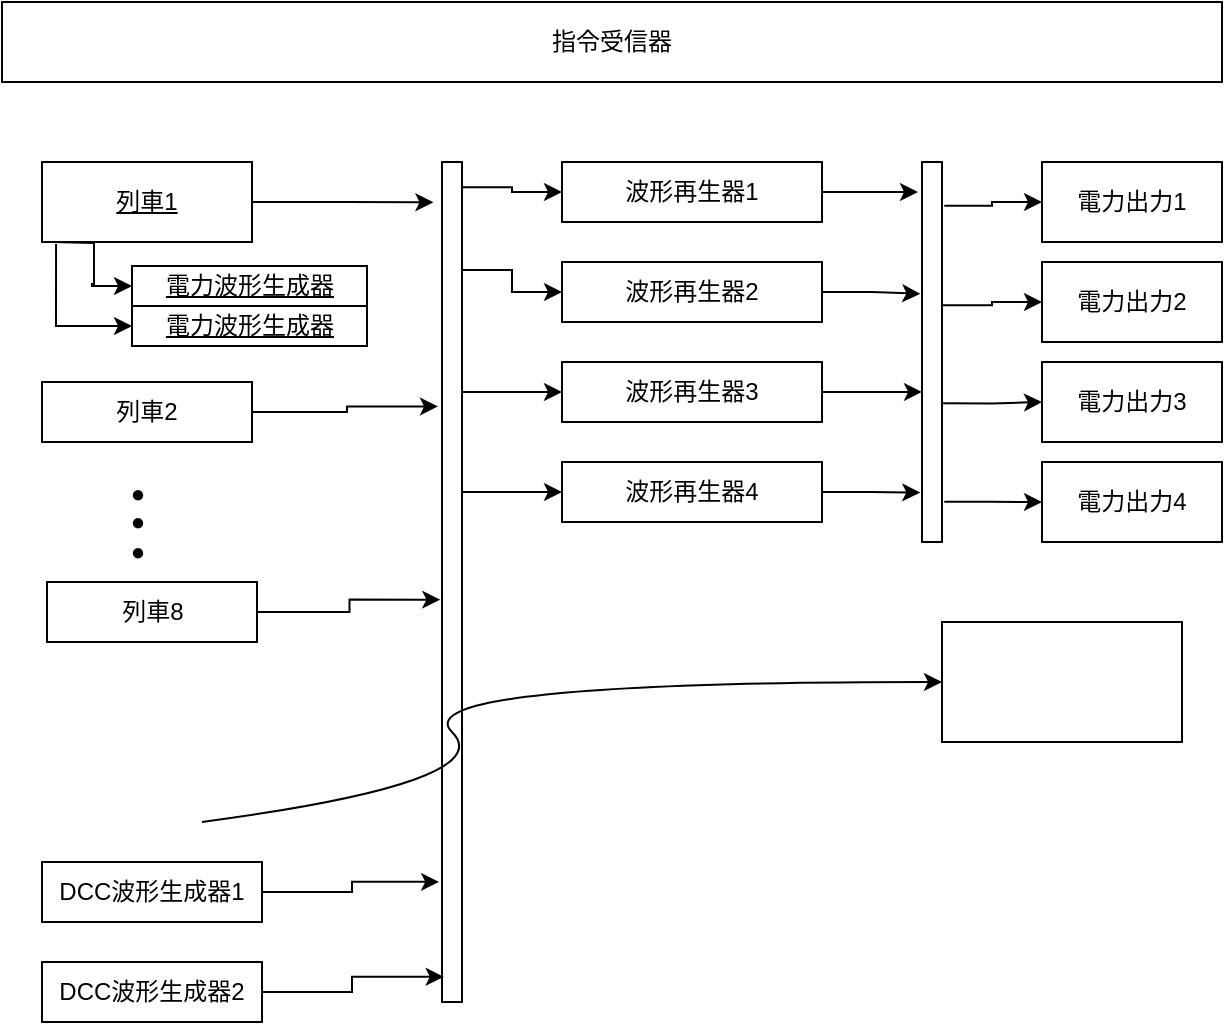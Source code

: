 <mxfile compressed="false" version="13.4.4" type="device" pages="3">
  <diagram id="2jaEJFF6elMT00x7Npk3" name="構成図">
    <mxGraphModel dx="927" dy="485" grid="1" gridSize="10" guides="1" tooltips="1" connect="1" arrows="1" fold="1" page="0" pageScale="1" pageWidth="827" pageHeight="1169" math="0" shadow="0">
      <root>
        <mxCell id="0" />
        <mxCell id="1" parent="0" />
        <mxCell id="iJYgWhPtFce2tys1Y7oZ-6" style="edgeStyle=orthogonalEdgeStyle;rounded=0;orthogonalLoop=1;jettySize=auto;html=1;exitX=1;exitY=0.5;exitDx=0;exitDy=0;entryX=-0.2;entryY=0.079;entryDx=0;entryDy=0;entryPerimeter=0;" edge="1" parent="1" source="NftZhDehfQGxZf9ifYOg-50" target="iJYgWhPtFce2tys1Y7oZ-4">
          <mxGeometry relative="1" as="geometry" />
        </mxCell>
        <mxCell id="NftZhDehfQGxZf9ifYOg-50" value="波形再生器1" style="rounded=0;whiteSpace=wrap;html=1;" vertex="1" parent="1">
          <mxGeometry x="320" y="120" width="130" height="30" as="geometry" />
        </mxCell>
        <mxCell id="NftZhDehfQGxZf9ifYOg-52" value="指令受信器" style="rounded=0;whiteSpace=wrap;html=1;" vertex="1" parent="1">
          <mxGeometry x="40" y="40" width="610" height="40" as="geometry" />
        </mxCell>
        <mxCell id="iJYgWhPtFce2tys1Y7oZ-7" style="edgeStyle=orthogonalEdgeStyle;rounded=0;orthogonalLoop=1;jettySize=auto;html=1;exitX=1;exitY=0.5;exitDx=0;exitDy=0;entryX=-0.086;entryY=0.347;entryDx=0;entryDy=0;entryPerimeter=0;" edge="1" parent="1" source="UU_XJYvqLgQKM5CV62Wv-8" target="iJYgWhPtFce2tys1Y7oZ-4">
          <mxGeometry relative="1" as="geometry" />
        </mxCell>
        <mxCell id="UU_XJYvqLgQKM5CV62Wv-8" value="波形再生器2" style="rounded=0;whiteSpace=wrap;html=1;" vertex="1" parent="1">
          <mxGeometry x="320" y="170" width="130" height="30" as="geometry" />
        </mxCell>
        <mxCell id="iJYgWhPtFce2tys1Y7oZ-8" style="edgeStyle=orthogonalEdgeStyle;rounded=0;orthogonalLoop=1;jettySize=auto;html=1;exitX=1;exitY=0.5;exitDx=0;exitDy=0;entryX=0;entryY=0.605;entryDx=0;entryDy=0;entryPerimeter=0;" edge="1" parent="1" source="UU_XJYvqLgQKM5CV62Wv-9" target="iJYgWhPtFce2tys1Y7oZ-4">
          <mxGeometry relative="1" as="geometry" />
        </mxCell>
        <mxCell id="UU_XJYvqLgQKM5CV62Wv-9" value="波形再生器3" style="rounded=0;whiteSpace=wrap;html=1;" vertex="1" parent="1">
          <mxGeometry x="320" y="220" width="130" height="30" as="geometry" />
        </mxCell>
        <mxCell id="iJYgWhPtFce2tys1Y7oZ-9" style="edgeStyle=orthogonalEdgeStyle;rounded=0;orthogonalLoop=1;jettySize=auto;html=1;exitX=1;exitY=0.5;exitDx=0;exitDy=0;entryX=-0.086;entryY=0.87;entryDx=0;entryDy=0;entryPerimeter=0;" edge="1" parent="1" source="UU_XJYvqLgQKM5CV62Wv-10" target="iJYgWhPtFce2tys1Y7oZ-4">
          <mxGeometry relative="1" as="geometry" />
        </mxCell>
        <mxCell id="UU_XJYvqLgQKM5CV62Wv-10" value="波形再生器4" style="rounded=0;whiteSpace=wrap;html=1;" vertex="1" parent="1">
          <mxGeometry x="320" y="270" width="130" height="30" as="geometry" />
        </mxCell>
        <mxCell id="UU_XJYvqLgQKM5CV62Wv-13" style="edgeStyle=orthogonalEdgeStyle;rounded=0;orthogonalLoop=1;jettySize=auto;html=1;exitX=0.886;exitY=0.03;exitDx=0;exitDy=0;entryX=0;entryY=0.5;entryDx=0;entryDy=0;exitPerimeter=0;" edge="1" parent="1" source="UU_XJYvqLgQKM5CV62Wv-12" target="NftZhDehfQGxZf9ifYOg-50">
          <mxGeometry relative="1" as="geometry" />
        </mxCell>
        <mxCell id="UU_XJYvqLgQKM5CV62Wv-14" style="edgeStyle=orthogonalEdgeStyle;rounded=0;orthogonalLoop=1;jettySize=auto;html=1;exitX=0.8;exitY=0.169;exitDx=0;exitDy=0;entryX=0;entryY=0.5;entryDx=0;entryDy=0;exitPerimeter=0;" edge="1" parent="1" source="UU_XJYvqLgQKM5CV62Wv-12" target="UU_XJYvqLgQKM5CV62Wv-8">
          <mxGeometry relative="1" as="geometry">
            <Array as="points">
              <mxPoint x="295" y="174" />
            </Array>
          </mxGeometry>
        </mxCell>
        <mxCell id="UU_XJYvqLgQKM5CV62Wv-15" style="edgeStyle=orthogonalEdgeStyle;rounded=0;orthogonalLoop=1;jettySize=auto;html=1;exitX=1;exitY=0.25;exitDx=0;exitDy=0;entryX=0;entryY=0.5;entryDx=0;entryDy=0;" edge="1" parent="1" source="UU_XJYvqLgQKM5CV62Wv-12" target="UU_XJYvqLgQKM5CV62Wv-9">
          <mxGeometry relative="1" as="geometry">
            <Array as="points">
              <mxPoint x="270" y="235" />
            </Array>
          </mxGeometry>
        </mxCell>
        <mxCell id="UU_XJYvqLgQKM5CV62Wv-16" style="edgeStyle=orthogonalEdgeStyle;rounded=0;orthogonalLoop=1;jettySize=auto;html=1;exitX=0.714;exitY=0.321;exitDx=0;exitDy=0;entryX=0;entryY=0.5;entryDx=0;entryDy=0;exitPerimeter=0;" edge="1" parent="1" source="UU_XJYvqLgQKM5CV62Wv-12" target="UU_XJYvqLgQKM5CV62Wv-10">
          <mxGeometry relative="1" as="geometry">
            <Array as="points">
              <mxPoint x="267" y="285" />
            </Array>
          </mxGeometry>
        </mxCell>
        <mxCell id="UU_XJYvqLgQKM5CV62Wv-12" value="" style="rounded=0;whiteSpace=wrap;html=1;shadow=0;glass=0;sketch=0;" vertex="1" parent="1">
          <mxGeometry x="260" y="120" width="10" height="420" as="geometry" />
        </mxCell>
        <mxCell id="UU_XJYvqLgQKM5CV62Wv-27" style="edgeStyle=orthogonalEdgeStyle;rounded=0;orthogonalLoop=1;jettySize=auto;html=1;exitX=1;exitY=0.5;exitDx=0;exitDy=0;entryX=-0.143;entryY=0.857;entryDx=0;entryDy=0;entryPerimeter=0;" edge="1" parent="1" source="UU_XJYvqLgQKM5CV62Wv-19" target="UU_XJYvqLgQKM5CV62Wv-12">
          <mxGeometry relative="1" as="geometry" />
        </mxCell>
        <mxCell id="UU_XJYvqLgQKM5CV62Wv-19" value="DCC波形生成器1" style="rounded=0;whiteSpace=wrap;html=1;shadow=0;glass=0;sketch=0;" vertex="1" parent="1">
          <mxGeometry x="60" y="470" width="110" height="30" as="geometry" />
        </mxCell>
        <mxCell id="UU_XJYvqLgQKM5CV62Wv-28" style="edgeStyle=orthogonalEdgeStyle;rounded=0;orthogonalLoop=1;jettySize=auto;html=1;exitX=1;exitY=0.5;exitDx=0;exitDy=0;entryX=0.086;entryY=0.97;entryDx=0;entryDy=0;entryPerimeter=0;" edge="1" parent="1" source="UU_XJYvqLgQKM5CV62Wv-20" target="UU_XJYvqLgQKM5CV62Wv-12">
          <mxGeometry relative="1" as="geometry" />
        </mxCell>
        <mxCell id="UU_XJYvqLgQKM5CV62Wv-20" value="DCC波形生成器2" style="rounded=0;whiteSpace=wrap;html=1;shadow=0;glass=0;sketch=0;" vertex="1" parent="1">
          <mxGeometry x="60" y="520" width="110" height="30" as="geometry" />
        </mxCell>
        <mxCell id="iJYgWhPtFce2tys1Y7oZ-18" style="edgeStyle=orthogonalEdgeStyle;rounded=0;orthogonalLoop=1;jettySize=auto;html=1;exitX=1;exitY=0.5;exitDx=0;exitDy=0;entryX=-0.2;entryY=0.291;entryDx=0;entryDy=0;entryPerimeter=0;" edge="1" parent="1" source="UU_XJYvqLgQKM5CV62Wv-22" target="UU_XJYvqLgQKM5CV62Wv-12">
          <mxGeometry relative="1" as="geometry" />
        </mxCell>
        <mxCell id="UU_XJYvqLgQKM5CV62Wv-22" value="列車2" style="rounded=0;whiteSpace=wrap;html=1;shadow=0;glass=0;sketch=0;" vertex="1" parent="1">
          <mxGeometry x="60" y="230" width="105" height="30" as="geometry" />
        </mxCell>
        <mxCell id="iJYgWhPtFce2tys1Y7oZ-20" style="edgeStyle=orthogonalEdgeStyle;rounded=0;orthogonalLoop=1;jettySize=auto;html=1;exitX=1;exitY=0.5;exitDx=0;exitDy=0;entryX=-0.086;entryY=0.521;entryDx=0;entryDy=0;entryPerimeter=0;" edge="1" parent="1" source="UU_XJYvqLgQKM5CV62Wv-23" target="UU_XJYvqLgQKM5CV62Wv-12">
          <mxGeometry relative="1" as="geometry" />
        </mxCell>
        <mxCell id="UU_XJYvqLgQKM5CV62Wv-23" value="列車8" style="rounded=0;whiteSpace=wrap;html=1;shadow=0;glass=0;sketch=0;" vertex="1" parent="1">
          <mxGeometry x="62.5" y="330" width="105" height="30" as="geometry" />
        </mxCell>
        <mxCell id="UU_XJYvqLgQKM5CV62Wv-24" value="●&lt;br&gt;●&lt;br&gt;●" style="text;html=1;strokeColor=none;fillColor=none;align=center;verticalAlign=middle;whiteSpace=wrap;rounded=0;shadow=0;glass=0;sketch=0;" vertex="1" parent="1">
          <mxGeometry x="87.5" y="290" width="40" height="20" as="geometry" />
        </mxCell>
        <mxCell id="iJYgWhPtFce2tys1Y7oZ-10" style="edgeStyle=orthogonalEdgeStyle;rounded=0;orthogonalLoop=1;jettySize=auto;html=1;exitX=1.114;exitY=0.115;exitDx=0;exitDy=0;entryX=0;entryY=0.5;entryDx=0;entryDy=0;exitPerimeter=0;" edge="1" parent="1" source="iJYgWhPtFce2tys1Y7oZ-4" target="NftZhDehfQGxZf9ifYOg-51">
          <mxGeometry relative="1" as="geometry" />
        </mxCell>
        <mxCell id="iJYgWhPtFce2tys1Y7oZ-11" style="edgeStyle=orthogonalEdgeStyle;rounded=0;orthogonalLoop=1;jettySize=auto;html=1;exitX=1;exitY=0.377;exitDx=0;exitDy=0;entryX=0;entryY=0.5;entryDx=0;entryDy=0;exitPerimeter=0;" edge="1" parent="1" source="iJYgWhPtFce2tys1Y7oZ-4" target="iJYgWhPtFce2tys1Y7oZ-1">
          <mxGeometry relative="1" as="geometry" />
        </mxCell>
        <mxCell id="iJYgWhPtFce2tys1Y7oZ-12" style="edgeStyle=orthogonalEdgeStyle;rounded=0;orthogonalLoop=1;jettySize=auto;html=1;exitX=1.057;exitY=0.635;exitDx=0;exitDy=0;entryX=0;entryY=0.5;entryDx=0;entryDy=0;exitPerimeter=0;" edge="1" parent="1" source="iJYgWhPtFce2tys1Y7oZ-4" target="iJYgWhPtFce2tys1Y7oZ-2">
          <mxGeometry relative="1" as="geometry" />
        </mxCell>
        <mxCell id="iJYgWhPtFce2tys1Y7oZ-13" style="edgeStyle=orthogonalEdgeStyle;rounded=0;orthogonalLoop=1;jettySize=auto;html=1;exitX=1.114;exitY=0.894;exitDx=0;exitDy=0;entryX=0;entryY=0.5;entryDx=0;entryDy=0;exitPerimeter=0;" edge="1" parent="1" source="iJYgWhPtFce2tys1Y7oZ-4" target="iJYgWhPtFce2tys1Y7oZ-3">
          <mxGeometry relative="1" as="geometry" />
        </mxCell>
        <mxCell id="iJYgWhPtFce2tys1Y7oZ-4" value="" style="rounded=0;whiteSpace=wrap;html=1;shadow=0;glass=0;sketch=0;" vertex="1" parent="1">
          <mxGeometry x="500" y="120" width="10" height="190" as="geometry" />
        </mxCell>
        <mxCell id="NftZhDehfQGxZf9ifYOg-51" value="電力出力1" style="rounded=0;whiteSpace=wrap;html=1;" vertex="1" parent="1">
          <mxGeometry x="560" y="120" width="90" height="40" as="geometry" />
        </mxCell>
        <mxCell id="iJYgWhPtFce2tys1Y7oZ-1" value="電力出力2" style="rounded=0;whiteSpace=wrap;html=1;" vertex="1" parent="1">
          <mxGeometry x="560" y="170" width="90" height="40" as="geometry" />
        </mxCell>
        <mxCell id="iJYgWhPtFce2tys1Y7oZ-2" value="電力出力3" style="rounded=0;whiteSpace=wrap;html=1;" vertex="1" parent="1">
          <mxGeometry x="560" y="220" width="90" height="40" as="geometry" />
        </mxCell>
        <mxCell id="iJYgWhPtFce2tys1Y7oZ-3" value="電力出力4" style="rounded=0;whiteSpace=wrap;html=1;" vertex="1" parent="1">
          <mxGeometry x="560" y="270" width="90" height="40" as="geometry" />
        </mxCell>
        <mxCell id="UU_XJYvqLgQKM5CV62Wv-6" style="edgeStyle=orthogonalEdgeStyle;rounded=0;orthogonalLoop=1;jettySize=auto;html=1;entryX=0;entryY=0.5;entryDx=0;entryDy=0;fontStyle=4" edge="1" parent="1" target="UU_XJYvqLgQKM5CV62Wv-3">
          <mxGeometry relative="1" as="geometry">
            <mxPoint x="65" y="160" as="sourcePoint" />
          </mxGeometry>
        </mxCell>
        <mxCell id="iJYgWhPtFce2tys1Y7oZ-17" style="edgeStyle=orthogonalEdgeStyle;rounded=0;orthogonalLoop=1;jettySize=auto;html=1;exitX=1;exitY=0.5;exitDx=0;exitDy=0;entryX=-0.429;entryY=0.048;entryDx=0;entryDy=0;entryPerimeter=0;" edge="1" parent="1" source="UU_XJYvqLgQKM5CV62Wv-2" target="UU_XJYvqLgQKM5CV62Wv-12">
          <mxGeometry relative="1" as="geometry" />
        </mxCell>
        <mxCell id="UU_XJYvqLgQKM5CV62Wv-2" value="列車1" style="rounded=0;whiteSpace=wrap;html=1;shadow=0;glass=0;sketch=0;fontStyle=4" vertex="1" parent="1">
          <mxGeometry x="60" y="120" width="105" height="40" as="geometry" />
        </mxCell>
        <mxCell id="UU_XJYvqLgQKM5CV62Wv-3" value="電力波形生成器" style="rounded=0;whiteSpace=wrap;html=1;shadow=0;glass=0;sketch=0;fontStyle=4" vertex="1" parent="1">
          <mxGeometry x="105" y="172" width="117.5" height="20" as="geometry" />
        </mxCell>
        <mxCell id="UU_XJYvqLgQKM5CV62Wv-4" value="電力波形生成器" style="rounded=0;whiteSpace=wrap;html=1;shadow=0;glass=0;sketch=0;fontStyle=4" vertex="1" parent="1">
          <mxGeometry x="105" y="192" width="117.5" height="20" as="geometry" />
        </mxCell>
        <mxCell id="UU_XJYvqLgQKM5CV62Wv-7" style="edgeStyle=orthogonalEdgeStyle;rounded=0;orthogonalLoop=1;jettySize=auto;html=1;exitX=0.067;exitY=1.025;exitDx=0;exitDy=0;entryX=0;entryY=0.5;entryDx=0;entryDy=0;exitPerimeter=0;fontStyle=4" edge="1" parent="1" source="UU_XJYvqLgQKM5CV62Wv-2" target="UU_XJYvqLgQKM5CV62Wv-4">
          <mxGeometry relative="1" as="geometry" />
        </mxCell>
        <mxCell id="UU_XJYvqLgQKM5CV62Wv-11" style="edgeStyle=orthogonalEdgeStyle;rounded=0;orthogonalLoop=1;jettySize=auto;html=1;exitX=0.25;exitY=1;exitDx=0;exitDy=0;entryX=0.25;entryY=1;entryDx=0;entryDy=0;fontStyle=4" edge="1" parent="1" source="UU_XJYvqLgQKM5CV62Wv-2" target="UU_XJYvqLgQKM5CV62Wv-2">
          <mxGeometry relative="1" as="geometry" />
        </mxCell>
        <mxCell id="iJYgWhPtFce2tys1Y7oZ-22" value="" style="curved=1;endArrow=classic;html=1;" edge="1" parent="1" target="iJYgWhPtFce2tys1Y7oZ-23">
          <mxGeometry width="50" height="50" relative="1" as="geometry">
            <mxPoint x="140" y="450" as="sourcePoint" />
            <mxPoint x="290" y="380" as="targetPoint" />
            <Array as="points">
              <mxPoint x="290" y="430" />
              <mxPoint x="240" y="380" />
            </Array>
          </mxGeometry>
        </mxCell>
        <mxCell id="iJYgWhPtFce2tys1Y7oZ-23" value="" style="rounded=0;whiteSpace=wrap;html=1;" vertex="1" parent="1">
          <mxGeometry x="510" y="350" width="120" height="60" as="geometry" />
        </mxCell>
      </root>
    </mxGraphModel>
  </diagram>
  <diagram id="n3mS9vPz6F_c3xXIx07G" name="クラス図">
    <mxGraphModel dx="1327" dy="485" grid="1" gridSize="10" guides="1" tooltips="1" connect="1" arrows="1" fold="1" page="0" pageScale="1" pageWidth="827" pageHeight="1169" background="none" math="0" shadow="0">
      <root>
        <mxCell id="1h-r_A_dMQ0M1afdq_Zn-0" />
        <mxCell id="1h-r_A_dMQ0M1afdq_Zn-1" parent="1h-r_A_dMQ0M1afdq_Zn-0" />
        <mxCell id="1h-r_A_dMQ0M1afdq_Zn-2" value="列車" style="swimlane;fontStyle=0;childLayout=stackLayout;horizontal=1;startSize=26;fillColor=none;horizontalStack=0;resizeParent=1;resizeParentMax=0;resizeLast=0;collapsible=1;marginBottom=0;" vertex="1" parent="1h-r_A_dMQ0M1afdq_Zn-1">
          <mxGeometry x="80" y="70" width="180" height="258" as="geometry">
            <mxRectangle x="70" y="70" width="60" height="26" as="alternateBounds" />
          </mxGeometry>
        </mxCell>
        <mxCell id="OqO-5FwDdzpUF67l9lf4-7" value="+ 速度: float" style="text;strokeColor=none;fillColor=none;align=left;verticalAlign=top;spacingLeft=4;spacingRight=4;overflow=hidden;rotatable=0;points=[[0,0.5],[1,0.5]];portConstraint=eastwest;shadow=0;glass=0;sketch=0;" vertex="1" parent="1h-r_A_dMQ0M1afdq_Zn-2">
          <mxGeometry y="26" width="180" height="26" as="geometry" />
        </mxCell>
        <mxCell id="7OYIcMVaYCkG0HnnDKbP-6" value="+ 方向: int8_t" style="text;strokeColor=none;fillColor=none;align=left;verticalAlign=top;spacingLeft=4;spacingRight=4;overflow=hidden;rotatable=0;points=[[0,0.5],[1,0.5]];portConstraint=eastwest;" vertex="1" parent="1h-r_A_dMQ0M1afdq_Zn-2">
          <mxGeometry y="52" width="180" height="26" as="geometry" />
        </mxCell>
        <mxCell id="OqO-5FwDdzpUF67l9lf4-2" value="" style="line;strokeWidth=1;fillColor=none;align=left;verticalAlign=middle;spacingTop=-1;spacingLeft=3;spacingRight=3;rotatable=0;labelPosition=right;points=[];portConstraint=eastwest;shadow=0;glass=0;sketch=0;" vertex="1" parent="1h-r_A_dMQ0M1afdq_Zn-2">
          <mxGeometry y="78" width="180" height="8" as="geometry" />
        </mxCell>
        <mxCell id="7OYIcMVaYCkG0HnnDKbP-5" value="+ 波形生成器" style="text;strokeColor=none;fillColor=none;align=left;verticalAlign=top;spacingLeft=4;spacingRight=4;overflow=hidden;rotatable=0;points=[[0,0.5],[1,0.5]];portConstraint=eastwest;" vertex="1" parent="1h-r_A_dMQ0M1afdq_Zn-2">
          <mxGeometry y="86" width="180" height="26" as="geometry" />
        </mxCell>
        <mxCell id="C7HTw3OPU88ucNkPCg-P-0" value="+ 波形設定()" style="text;strokeColor=none;fillColor=none;align=left;verticalAlign=top;spacingLeft=4;spacingRight=4;overflow=hidden;rotatable=0;points=[[0,0.5],[1,0.5]];portConstraint=eastwest;" vertex="1" parent="1h-r_A_dMQ0M1afdq_Zn-2">
          <mxGeometry y="112" width="180" height="26" as="geometry" />
        </mxCell>
        <mxCell id="1h-r_A_dMQ0M1afdq_Zn-5" value="+ 波形生成()" style="text;strokeColor=none;fillColor=none;align=left;verticalAlign=top;spacingLeft=4;spacingRight=4;overflow=hidden;rotatable=0;points=[[0,0.5],[1,0.5]];portConstraint=eastwest;" vertex="1" parent="1h-r_A_dMQ0M1afdq_Zn-2">
          <mxGeometry y="138" width="180" height="26" as="geometry" />
        </mxCell>
        <mxCell id="OqO-5FwDdzpUF67l9lf4-9" value="" style="line;strokeWidth=1;fillColor=none;align=left;verticalAlign=middle;spacingTop=-1;spacingLeft=3;spacingRight=3;rotatable=0;labelPosition=right;points=[];portConstraint=eastwest;" vertex="1" parent="1h-r_A_dMQ0M1afdq_Zn-2">
          <mxGeometry y="164" width="180" height="8" as="geometry" />
        </mxCell>
        <mxCell id="1h-r_A_dMQ0M1afdq_Zn-4" value="+ 基底電圧: float" style="text;strokeColor=none;fillColor=none;align=left;verticalAlign=top;spacingLeft=4;spacingRight=4;overflow=hidden;rotatable=0;points=[[0,0.5],[1,0.5]];portConstraint=eastwest;" vertex="1" parent="1h-r_A_dMQ0M1afdq_Zn-2">
          <mxGeometry y="172" width="180" height="26" as="geometry" />
        </mxCell>
        <mxCell id="OqO-5FwDdzpUF67l9lf4-10" value="+ 頂圧時速: float" style="text;strokeColor=none;fillColor=none;align=left;verticalAlign=top;spacingLeft=4;spacingRight=4;overflow=hidden;rotatable=0;points=[[0,0.5],[1,0.5]];portConstraint=eastwest;" vertex="1" parent="1h-r_A_dMQ0M1afdq_Zn-2">
          <mxGeometry y="198" width="180" height="26" as="geometry" />
        </mxCell>
        <mxCell id="7OYIcMVaYCkG0HnnDKbP-1" value="" style="line;strokeWidth=1;fillColor=none;align=left;verticalAlign=middle;spacingTop=-1;spacingLeft=3;spacingRight=3;rotatable=0;labelPosition=right;points=[];portConstraint=eastwest;" vertex="1" parent="1h-r_A_dMQ0M1afdq_Zn-2">
          <mxGeometry y="224" width="180" height="8" as="geometry" />
        </mxCell>
        <mxCell id="1h-r_A_dMQ0M1afdq_Zn-3" value="+ 電圧: float" style="text;strokeColor=none;fillColor=none;align=left;verticalAlign=top;spacingLeft=4;spacingRight=4;overflow=hidden;rotatable=0;points=[[0,0.5],[1,0.5]];portConstraint=eastwest;" vertex="1" parent="1h-r_A_dMQ0M1afdq_Zn-2">
          <mxGeometry y="232" width="180" height="26" as="geometry" />
        </mxCell>
        <mxCell id="7OYIcMVaYCkG0HnnDKbP-7" value="波形再生器" style="swimlane;fontStyle=0;childLayout=stackLayout;horizontal=1;startSize=26;fillColor=none;horizontalStack=0;resizeParent=1;resizeParentMax=0;resizeLast=0;collapsible=1;marginBottom=0;" vertex="1" parent="1h-r_A_dMQ0M1afdq_Zn-1">
          <mxGeometry x="550" y="70" width="180" height="104" as="geometry" />
        </mxCell>
        <mxCell id="7OYIcMVaYCkG0HnnDKbP-8" value="+ 生成器: 波形生成器 *" style="text;strokeColor=none;fillColor=none;align=left;verticalAlign=top;spacingLeft=4;spacingRight=4;overflow=hidden;rotatable=0;points=[[0,0.5],[1,0.5]];portConstraint=eastwest;" vertex="1" parent="7OYIcMVaYCkG0HnnDKbP-7">
          <mxGeometry y="26" width="180" height="26" as="geometry" />
        </mxCell>
        <mxCell id="7OYIcMVaYCkG0HnnDKbP-9" value="+ バッファー処理()" style="text;strokeColor=none;fillColor=none;align=left;verticalAlign=top;spacingLeft=4;spacingRight=4;overflow=hidden;rotatable=0;points=[[0,0.5],[1,0.5]];portConstraint=eastwest;" vertex="1" parent="7OYIcMVaYCkG0HnnDKbP-7">
          <mxGeometry y="52" width="180" height="26" as="geometry" />
        </mxCell>
        <mxCell id="7OYIcMVaYCkG0HnnDKbP-10" value="+ サンプル処理()" style="text;strokeColor=none;fillColor=none;align=left;verticalAlign=top;spacingLeft=4;spacingRight=4;overflow=hidden;rotatable=0;points=[[0,0.5],[1,0.5]];portConstraint=eastwest;" vertex="1" parent="7OYIcMVaYCkG0HnnDKbP-7">
          <mxGeometry y="78" width="180" height="26" as="geometry" />
        </mxCell>
        <mxCell id="1h-r_A_dMQ0M1afdq_Zn-15" value="電力ポート" style="swimlane;fontStyle=0;childLayout=stackLayout;horizontal=1;startSize=26;fillColor=none;horizontalStack=0;resizeParent=1;resizeParentMax=0;resizeLast=0;collapsible=1;marginBottom=0;glass=0;shadow=0;" vertex="1" parent="1h-r_A_dMQ0M1afdq_Zn-1">
          <mxGeometry x="780" y="70" width="180" height="52" as="geometry" />
        </mxCell>
        <mxCell id="1h-r_A_dMQ0M1afdq_Zn-16" value="+ 再生器選択" style="text;strokeColor=none;fillColor=none;align=left;verticalAlign=top;spacingLeft=4;spacingRight=4;overflow=hidden;rotatable=0;points=[[0,0.5],[1,0.5]];portConstraint=eastwest;" vertex="1" parent="1h-r_A_dMQ0M1afdq_Zn-15">
          <mxGeometry y="26" width="180" height="26" as="geometry" />
        </mxCell>
        <mxCell id="IpKgK4iWvhRq2tWbjL7e-0" value="1..*" style="endArrow=open;html=1;endSize=12;startArrow=diamondThin;startSize=14;startFill=1;edgeStyle=orthogonalEdgeStyle;align=left;verticalAlign=bottom;entryX=0;entryY=0.5;entryDx=0;entryDy=0;" edge="1" parent="1h-r_A_dMQ0M1afdq_Zn-1" target="1h-r_A_dMQ0M1afdq_Zn-12">
          <mxGeometry x="-1" y="3" relative="1" as="geometry">
            <mxPoint x="260" y="170" as="sourcePoint" />
            <mxPoint x="420" y="170" as="targetPoint" />
          </mxGeometry>
        </mxCell>
        <mxCell id="IpKgK4iWvhRq2tWbjL7e-1" value="«interface»&lt;br&gt;&lt;b&gt;波形生成器&lt;/b&gt;" style="html=1;shadow=0;glass=0;sketch=0;" vertex="1" parent="1h-r_A_dMQ0M1afdq_Zn-1">
          <mxGeometry x="80" y="450" width="180" height="50" as="geometry" />
        </mxCell>
        <mxCell id="OqO-5FwDdzpUF67l9lf4-11" value="列車制御A" style="swimlane;fontStyle=0;childLayout=stackLayout;horizontal=1;startSize=26;fillColor=none;horizontalStack=0;resizeParent=1;resizeParentMax=0;resizeLast=0;collapsible=1;marginBottom=0;shadow=0;glass=0;sketch=0;" vertex="1" parent="1h-r_A_dMQ0M1afdq_Zn-1">
          <mxGeometry x="-300" y="70" width="180" height="104" as="geometry" />
        </mxCell>
        <mxCell id="OqO-5FwDdzpUF67l9lf4-12" value="+ 加速度: float" style="text;strokeColor=none;fillColor=none;align=left;verticalAlign=top;spacingLeft=4;spacingRight=4;overflow=hidden;rotatable=0;points=[[0,0.5],[1,0.5]];portConstraint=eastwest;" vertex="1" parent="OqO-5FwDdzpUF67l9lf4-11">
          <mxGeometry y="26" width="180" height="26" as="geometry" />
        </mxCell>
        <mxCell id="OqO-5FwDdzpUF67l9lf4-13" value="+ 上限時速: float" style="text;strokeColor=none;fillColor=none;align=left;verticalAlign=top;spacingLeft=4;spacingRight=4;overflow=hidden;rotatable=0;points=[[0,0.5],[1,0.5]];portConstraint=eastwest;" vertex="1" parent="OqO-5FwDdzpUF67l9lf4-11">
          <mxGeometry y="52" width="180" height="26" as="geometry" />
        </mxCell>
        <mxCell id="OqO-5FwDdzpUF67l9lf4-14" value="+ field: type" style="text;strokeColor=none;fillColor=none;align=left;verticalAlign=top;spacingLeft=4;spacingRight=4;overflow=hidden;rotatable=0;points=[[0,0.5],[1,0.5]];portConstraint=eastwest;" vertex="1" parent="OqO-5FwDdzpUF67l9lf4-11">
          <mxGeometry y="78" width="180" height="26" as="geometry" />
        </mxCell>
        <mxCell id="IpKgK4iWvhRq2tWbjL7e-6" value="" style="endArrow=block;dashed=1;endFill=0;endSize=12;html=1;entryX=0.5;entryY=0;entryDx=0;entryDy=0;exitX=0.494;exitY=1.093;exitDx=0;exitDy=0;exitPerimeter=0;" edge="1" parent="1h-r_A_dMQ0M1afdq_Zn-1" source="1h-r_A_dMQ0M1afdq_Zn-3" target="IpKgK4iWvhRq2tWbjL7e-1">
          <mxGeometry width="160" relative="1" as="geometry">
            <mxPoint x="70" y="310" as="sourcePoint" />
            <mxPoint x="230" y="310" as="targetPoint" />
          </mxGeometry>
        </mxCell>
        <mxCell id="IpKgK4iWvhRq2tWbjL7e-7" value="" style="endArrow=block;dashed=1;endFill=0;endSize=12;html=1;entryX=0.5;entryY=0;entryDx=0;entryDy=0;exitX=0.506;exitY=1.159;exitDx=0;exitDy=0;exitPerimeter=0;" edge="1" parent="1h-r_A_dMQ0M1afdq_Zn-1" source="IpKgK4iWvhRq2tWbjL7e-5" target="IpKgK4iWvhRq2tWbjL7e-1">
          <mxGeometry width="160" relative="1" as="geometry">
            <mxPoint x="50" y="360" as="sourcePoint" />
            <mxPoint x="180" y="390" as="targetPoint" />
            <Array as="points">
              <mxPoint x="-189" y="390" />
            </Array>
          </mxGeometry>
        </mxCell>
        <mxCell id="IpKgK4iWvhRq2tWbjL7e-8" value="" style="endArrow=block;dashed=1;endFill=0;endSize=12;html=1;entryX=0.544;entryY=-0.054;entryDx=0;entryDy=0;exitX=0.486;exitY=1.027;exitDx=0;exitDy=0;exitPerimeter=0;entryPerimeter=0;" edge="1" parent="1h-r_A_dMQ0M1afdq_Zn-1" source="1h-r_A_dMQ0M1afdq_Zn-12" target="IpKgK4iWvhRq2tWbjL7e-1">
          <mxGeometry width="160" relative="1" as="geometry">
            <mxPoint x="340" y="290" as="sourcePoint" />
            <mxPoint x="180" y="390" as="targetPoint" />
            <Array as="points">
              <mxPoint x="387" y="410" />
            </Array>
          </mxGeometry>
        </mxCell>
        <mxCell id="IpKgK4iWvhRq2tWbjL7e-10" value="Relation" style="endArrow=open;html=1;endSize=12;startArrow=diamondThin;startSize=14;startFill=0;edgeStyle=orthogonalEdgeStyle;exitX=1;exitY=0.5;exitDx=0;exitDy=0;entryX=0;entryY=0.5;entryDx=0;entryDy=0;" edge="1" parent="1h-r_A_dMQ0M1afdq_Zn-1" source="7OYIcMVaYCkG0HnnDKbP-8" target="IpKgK4iWvhRq2tWbjL7e-1">
          <mxGeometry relative="1" as="geometry">
            <mxPoint x="720" y="200" as="sourcePoint" />
            <mxPoint x="310" y="380" as="targetPoint" />
            <Array as="points">
              <mxPoint x="760" y="109" />
              <mxPoint x="760" y="380" />
              <mxPoint x="40" y="380" />
              <mxPoint x="40" y="475" />
            </Array>
          </mxGeometry>
        </mxCell>
        <mxCell id="IpKgK4iWvhRq2tWbjL7e-11" value="0..n" style="edgeLabel;resizable=0;html=1;align=left;verticalAlign=top;" connectable="0" vertex="1" parent="IpKgK4iWvhRq2tWbjL7e-10">
          <mxGeometry x="-1" relative="1" as="geometry" />
        </mxCell>
        <mxCell id="IpKgK4iWvhRq2tWbjL7e-12" value="1" style="edgeLabel;resizable=0;html=1;align=right;verticalAlign=top;" connectable="0" vertex="1" parent="IpKgK4iWvhRq2tWbjL7e-10">
          <mxGeometry x="1" relative="1" as="geometry" />
        </mxCell>
        <mxCell id="IpKgK4iWvhRq2tWbjL7e-2" value="DCC波形生成器" style="swimlane;fontStyle=0;childLayout=stackLayout;horizontal=1;startSize=26;fillColor=none;horizontalStack=0;resizeParent=1;resizeParentMax=0;resizeLast=0;collapsible=1;marginBottom=0;shadow=0;glass=0;sketch=0;" vertex="1" parent="1h-r_A_dMQ0M1afdq_Zn-1">
          <mxGeometry x="-260" y="250" width="140" height="104" as="geometry" />
        </mxCell>
        <mxCell id="IpKgK4iWvhRq2tWbjL7e-3" value="+ 列車リスト: 列車[]" style="text;strokeColor=none;fillColor=none;align=left;verticalAlign=top;spacingLeft=4;spacingRight=4;overflow=hidden;rotatable=0;points=[[0,0.5],[1,0.5]];portConstraint=eastwest;" vertex="1" parent="IpKgK4iWvhRq2tWbjL7e-2">
          <mxGeometry y="26" width="140" height="26" as="geometry" />
        </mxCell>
        <mxCell id="IpKgK4iWvhRq2tWbjL7e-4" value="+ field: type" style="text;strokeColor=none;fillColor=none;align=left;verticalAlign=top;spacingLeft=4;spacingRight=4;overflow=hidden;rotatable=0;points=[[0,0.5],[1,0.5]];portConstraint=eastwest;" vertex="1" parent="IpKgK4iWvhRq2tWbjL7e-2">
          <mxGeometry y="52" width="140" height="26" as="geometry" />
        </mxCell>
        <mxCell id="IpKgK4iWvhRq2tWbjL7e-5" value="+ field: type" style="text;strokeColor=none;fillColor=none;align=left;verticalAlign=top;spacingLeft=4;spacingRight=4;overflow=hidden;rotatable=0;points=[[0,0.5],[1,0.5]];portConstraint=eastwest;" vertex="1" parent="IpKgK4iWvhRq2tWbjL7e-2">
          <mxGeometry y="78" width="140" height="26" as="geometry" />
        </mxCell>
        <mxCell id="nMDidbtoThkopvu9OJYs-0" value="0.." style="endArrow=open;html=1;endSize=12;startArrow=diamondThin;startSize=14;startFill=0;edgeStyle=orthogonalEdgeStyle;align=left;verticalAlign=bottom;entryX=-0.024;entryY=0.048;entryDx=0;entryDy=0;entryPerimeter=0;" edge="1" parent="1h-r_A_dMQ0M1afdq_Zn-1" target="1h-r_A_dMQ0M1afdq_Zn-2">
          <mxGeometry x="-1" y="3" relative="1" as="geometry">
            <mxPoint x="-120" y="301.5" as="sourcePoint" />
            <mxPoint x="40" y="301.5" as="targetPoint" />
          </mxGeometry>
        </mxCell>
        <mxCell id="1h-r_A_dMQ0M1afdq_Zn-11" value="波形生成器" style="swimlane;fontStyle=0;childLayout=stackLayout;horizontal=1;startSize=26;fillColor=none;horizontalStack=0;resizeParent=1;resizeParentMax=0;resizeLast=0;collapsible=1;marginBottom=0;" vertex="1" parent="1h-r_A_dMQ0M1afdq_Zn-1">
          <mxGeometry x="300" y="140" width="180" height="52" as="geometry" />
        </mxCell>
        <mxCell id="1h-r_A_dMQ0M1afdq_Zn-12" value="+ 波形生成( 列車, 出力バッファ, バッファ長 ): void" style="text;strokeColor=none;fillColor=none;align=left;verticalAlign=top;spacingLeft=4;spacingRight=4;overflow=hidden;rotatable=0;points=[[0,0.5],[1,0.5]];portConstraint=eastwest;" vertex="1" parent="1h-r_A_dMQ0M1afdq_Zn-11">
          <mxGeometry y="26" width="180" height="26" as="geometry" />
        </mxCell>
      </root>
    </mxGraphModel>
  </diagram>
  <diagram id="9JKbAJeFxf8ZqAXsQjzA" name="コマンド">
    <mxGraphModel dx="927" dy="485" grid="1" gridSize="10" guides="1" tooltips="1" connect="1" arrows="1" fold="1" page="1" pageScale="1" pageWidth="827" pageHeight="1169" math="0" shadow="0">
      <root>
        <mxCell id="rjAtlHc9Mm2-FmLIx99G-0" />
        <mxCell id="rjAtlHc9Mm2-FmLIx99G-1" parent="rjAtlHc9Mm2-FmLIx99G-0" />
        <mxCell id="mJA4CwDew6_XC7uNNBjb-0" value="Pool" style="swimlane;html=1;childLayout=stackLayout;resizeParent=1;resizeParentMax=0;horizontal=1;startSize=20;horizontalStack=0;shadow=0;glass=0;sketch=0;" vertex="1" parent="rjAtlHc9Mm2-FmLIx99G-1">
          <mxGeometry x="580" y="30" width="480" height="380" as="geometry" />
        </mxCell>
        <mxCell id="mJA4CwDew6_XC7uNNBjb-1" value="Lane 1" style="swimlane;html=1;startSize=20;horizontal=0;" vertex="1" parent="mJA4CwDew6_XC7uNNBjb-0">
          <mxGeometry y="20" width="480" height="120" as="geometry" />
        </mxCell>
        <mxCell id="mJA4CwDew6_XC7uNNBjb-2" value="Lane 2" style="swimlane;html=1;startSize=20;horizontal=0;" vertex="1" parent="mJA4CwDew6_XC7uNNBjb-0">
          <mxGeometry y="140" width="480" height="120" as="geometry" />
        </mxCell>
        <mxCell id="mJA4CwDew6_XC7uNNBjb-3" value="Lane 3" style="swimlane;html=1;startSize=20;horizontal=0;" vertex="1" parent="mJA4CwDew6_XC7uNNBjb-0">
          <mxGeometry y="260" width="480" height="120" as="geometry" />
        </mxCell>
        <mxCell id="mJA4CwDew6_XC7uNNBjb-5" value="&lt;h1&gt;&lt;span style=&quot;font-weight: normal&quot;&gt;&lt;font style=&quot;font-size: 24px&quot;&gt;コマンド&lt;/font&gt;&lt;/span&gt;&lt;br&gt;&lt;/h1&gt;&lt;p&gt;&lt;font size=&quot;3&quot;&gt;・運転1&lt;/font&gt;&lt;/p&gt;&lt;div&gt;&lt;div&gt;&lt;p&gt;&lt;font size=&quot;3&quot;&gt;・&lt;/font&gt;&lt;span style=&quot;font-size: medium&quot;&gt;運転&lt;/span&gt;&lt;font size=&quot;3&quot;&gt;2&lt;/font&gt;&lt;/p&gt;&lt;/div&gt;&lt;/div&gt;&lt;div&gt;&lt;div&gt;&lt;p&gt;&lt;font size=&quot;3&quot;&gt;・&lt;/font&gt;&lt;span style=&quot;font-size: medium&quot;&gt;運転&lt;/span&gt;&lt;font size=&quot;3&quot;&gt;3&lt;/font&gt;&lt;/p&gt;&lt;p&gt;&lt;font size=&quot;3&quot;&gt;・動力&lt;/font&gt;&lt;/p&gt;&lt;p&gt;&lt;font size=&quot;3&quot;&gt;・チャンネル&lt;/font&gt;&lt;/p&gt;&lt;p&gt;&lt;font size=&quot;3&quot;&gt;・ポート&lt;/font&gt;&lt;/p&gt;&lt;/div&gt;&lt;/div&gt;&lt;div&gt;&lt;font size=&quot;3&quot;&gt;&lt;br&gt;&lt;/font&gt;&lt;/div&gt;" style="text;html=1;strokeColor=none;fillColor=none;spacing=5;spacingTop=-20;whiteSpace=wrap;overflow=hidden;rounded=0;shadow=0;glass=0;sketch=0;" vertex="1" parent="rjAtlHc9Mm2-FmLIx99G-1">
          <mxGeometry x="30" y="20" width="500" height="380" as="geometry" />
        </mxCell>
        <mxCell id="mJA4CwDew6_XC7uNNBjb-6" value="&lt;span style=&quot;font-size: 18px&quot;&gt;&amp;gt; p0&lt;/span&gt;" style="text;html=1;strokeColor=none;fillColor=none;align=left;verticalAlign=middle;whiteSpace=wrap;rounded=0;shadow=0;glass=0;sketch=0;" vertex="1" parent="rjAtlHc9Mm2-FmLIx99G-1">
          <mxGeometry x="50" y="400" width="440" height="50" as="geometry" />
        </mxCell>
      </root>
    </mxGraphModel>
  </diagram>
</mxfile>
